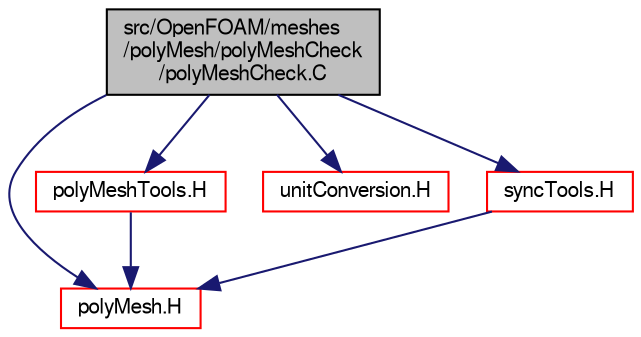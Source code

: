 digraph "src/OpenFOAM/meshes/polyMesh/polyMeshCheck/polyMeshCheck.C"
{
  bgcolor="transparent";
  edge [fontname="FreeSans",fontsize="10",labelfontname="FreeSans",labelfontsize="10"];
  node [fontname="FreeSans",fontsize="10",shape=record];
  Node0 [label="src/OpenFOAM/meshes\l/polyMesh/polyMeshCheck\l/polyMeshCheck.C",height=0.2,width=0.4,color="black", fillcolor="grey75", style="filled", fontcolor="black"];
  Node0 -> Node1 [color="midnightblue",fontsize="10",style="solid",fontname="FreeSans"];
  Node1 [label="polyMesh.H",height=0.2,width=0.4,color="red",URL="$a11630.html"];
  Node0 -> Node220 [color="midnightblue",fontsize="10",style="solid",fontname="FreeSans"];
  Node220 [label="polyMeshTools.H",height=0.2,width=0.4,color="red",URL="$a11639.html"];
  Node220 -> Node1 [color="midnightblue",fontsize="10",style="solid",fontname="FreeSans"];
  Node0 -> Node222 [color="midnightblue",fontsize="10",style="solid",fontname="FreeSans"];
  Node222 [label="unitConversion.H",height=0.2,width=0.4,color="red",URL="$a10280.html",tooltip="Unit conversion functions. "];
  Node0 -> Node224 [color="midnightblue",fontsize="10",style="solid",fontname="FreeSans"];
  Node224 [label="syncTools.H",height=0.2,width=0.4,color="red",URL="$a11768.html"];
  Node224 -> Node1 [color="midnightblue",fontsize="10",style="solid",fontname="FreeSans"];
}
